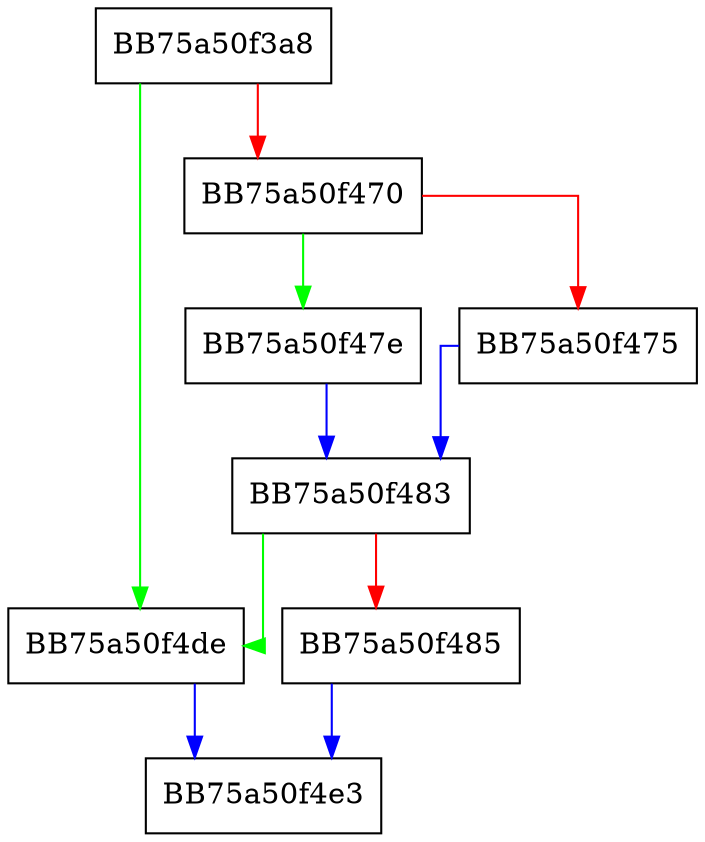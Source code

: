 digraph GetLnkShortcutComponents {
  node [shape="box"];
  graph [splines=ortho];
  BB75a50f3a8 -> BB75a50f4de [color="green"];
  BB75a50f3a8 -> BB75a50f470 [color="red"];
  BB75a50f470 -> BB75a50f47e [color="green"];
  BB75a50f470 -> BB75a50f475 [color="red"];
  BB75a50f475 -> BB75a50f483 [color="blue"];
  BB75a50f47e -> BB75a50f483 [color="blue"];
  BB75a50f483 -> BB75a50f4de [color="green"];
  BB75a50f483 -> BB75a50f485 [color="red"];
  BB75a50f485 -> BB75a50f4e3 [color="blue"];
  BB75a50f4de -> BB75a50f4e3 [color="blue"];
}